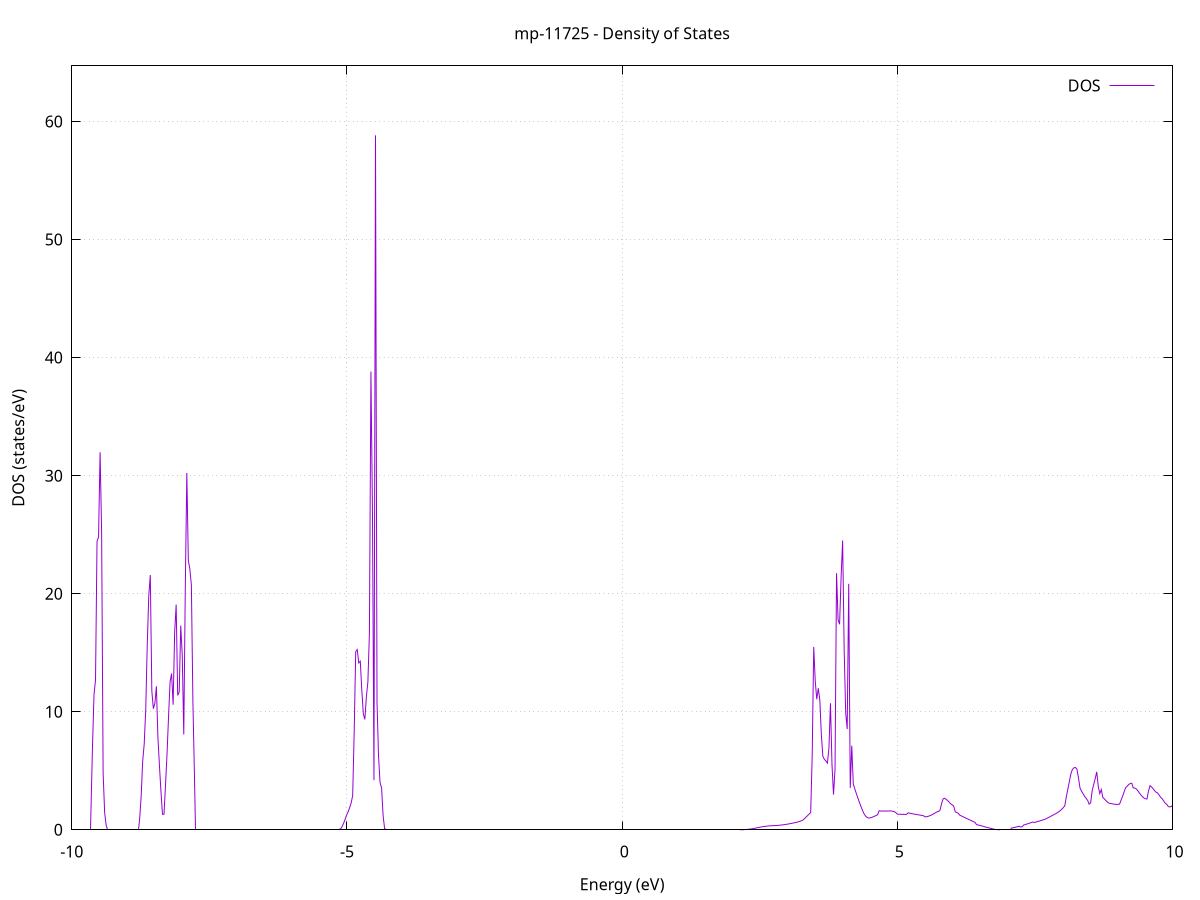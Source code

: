 set title 'mp-11725 - Density of States'
set xlabel 'Energy (eV)'
set ylabel 'DOS (states/eV)'
set grid
set xrange [-10:10]
set yrange [0:64.714]
set xzeroaxis lt -1
set terminal png size 800,600
set output 'mp-11725_dos_gnuplot.png'
plot '-' using 1:2 with lines title 'DOS'
-27.318900 0.000000
-27.291200 0.000000
-27.263600 0.000000
-27.235900 0.000000
-27.208300 0.000000
-27.180600 0.000000
-27.153000 0.000000
-27.125300 0.000000
-27.097700 0.000000
-27.070000 0.000000
-27.042400 0.000000
-27.014700 0.000000
-26.987100 0.000000
-26.959400 0.000000
-26.931800 0.000000
-26.904100 0.000000
-26.876500 0.000000
-26.848800 0.000000
-26.821200 0.000000
-26.793500 0.000000
-26.765900 0.000000
-26.738300 0.000000
-26.710600 0.000000
-26.683000 0.000000
-26.655300 0.000000
-26.627700 0.000000
-26.600000 0.000000
-26.572400 0.000000
-26.544700 0.000000
-26.517100 0.000000
-26.489400 0.000000
-26.461800 0.000000
-26.434100 0.000000
-26.406500 0.000000
-26.378800 0.000000
-26.351200 0.000000
-26.323500 0.000000
-26.295900 0.000000
-26.268200 0.000000
-26.240600 0.000000
-26.212900 0.000000
-26.185300 0.000000
-26.157600 0.000000
-26.130000 0.000000
-26.102300 0.000000
-26.074700 0.000000
-26.047100 0.000000
-26.019400 0.000000
-25.991800 0.000000
-25.964100 0.000000
-25.936500 0.000000
-25.908800 0.000000
-25.881200 0.000000
-25.853500 0.000000
-25.825900 0.000000
-25.798200 0.000000
-25.770600 0.000000
-25.742900 0.000000
-25.715300 0.000000
-25.687600 0.000000
-25.660000 0.000000
-25.632300 0.000000
-25.604700 0.000000
-25.577000 0.000000
-25.549400 0.000000
-25.521700 0.000000
-25.494100 0.000000
-25.466400 0.000000
-25.438800 0.000000
-25.411100 0.000000
-25.383500 0.000000
-25.355900 0.000000
-25.328200 0.000000
-25.300600 0.000000
-25.272900 0.000000
-25.245300 0.000000
-25.217600 0.000000
-25.190000 0.000000
-25.162300 0.000000
-25.134700 0.000000
-25.107000 0.000000
-25.079400 0.000000
-25.051700 0.000000
-25.024100 0.000000
-24.996400 0.000000
-24.968800 0.000000
-24.941100 0.000000
-24.913500 0.000000
-24.885800 0.000000
-24.858200 0.000000
-24.830500 0.000000
-24.802900 0.098600
-24.775200 7.935600
-24.747600 16.308300
-24.719900 32.696900
-24.692300 144.004500
-24.664700 15.742700
-24.637000 0.000000
-24.609400 0.000000
-24.581700 0.000000
-24.554100 0.000000
-24.526400 0.000000
-24.498800 0.000000
-24.471100 0.000000
-24.443500 0.000000
-24.415800 0.000000
-24.388200 0.000000
-24.360500 0.000000
-24.332900 0.000000
-24.305200 0.000000
-24.277600 0.000000
-24.249900 0.000000
-24.222300 0.000000
-24.194600 0.000000
-24.167000 0.000000
-24.139300 0.000000
-24.111700 0.000000
-24.084000 0.000000
-24.056400 0.000000
-24.028700 0.000000
-24.001100 0.000000
-23.973500 0.000000
-23.945800 0.000000
-23.918200 0.000000
-23.890500 0.000000
-23.862900 0.000000
-23.835200 0.000000
-23.807600 0.000000
-23.779900 0.000000
-23.752300 0.000000
-23.724600 0.000000
-23.697000 0.000000
-23.669300 0.000000
-23.641700 0.000000
-23.614000 0.000000
-23.586400 0.000000
-23.558700 0.000000
-23.531100 0.000000
-23.503400 0.000000
-23.475800 0.000000
-23.448100 0.000000
-23.420500 0.000000
-23.392800 0.000000
-23.365200 0.000000
-23.337600 0.000000
-23.309900 0.000000
-23.282300 0.000000
-23.254600 0.000000
-23.227000 0.000000
-23.199300 0.000000
-23.171700 0.000000
-23.144000 0.000000
-23.116400 0.000000
-23.088700 0.000000
-23.061100 0.000000
-23.033400 0.000000
-23.005800 0.000000
-22.978100 0.000000
-22.950500 0.000000
-22.922800 0.000000
-22.895200 0.000000
-22.867500 0.000000
-22.839900 0.000000
-22.812200 0.000000
-22.784600 0.000000
-22.756900 0.000000
-22.729300 0.000000
-22.701600 0.000000
-22.674000 0.000000
-22.646400 0.000000
-22.618700 0.000000
-22.591100 0.000000
-22.563400 0.000000
-22.535800 0.000000
-22.508100 0.000000
-22.480500 0.000000
-22.452800 0.000000
-22.425200 0.000000
-22.397500 0.000000
-22.369900 0.000000
-22.342200 0.000000
-22.314600 0.000000
-22.286900 0.000000
-22.259300 0.000000
-22.231600 0.000000
-22.204000 0.000000
-22.176300 0.000000
-22.148700 0.000000
-22.121000 0.000000
-22.093400 0.000000
-22.065700 0.000000
-22.038100 0.000000
-22.010400 0.000000
-21.982800 0.000000
-21.955200 0.000000
-21.927500 0.000000
-21.899900 0.000000
-21.872200 0.000000
-21.844600 0.000000
-21.816900 0.000000
-21.789300 0.000000
-21.761600 0.000000
-21.734000 0.000000
-21.706300 0.000000
-21.678700 0.000000
-21.651000 0.000000
-21.623400 0.000000
-21.595700 0.000000
-21.568100 0.000000
-21.540400 0.000000
-21.512800 0.000000
-21.485100 0.000000
-21.457500 0.000000
-21.429800 0.000000
-21.402200 0.000000
-21.374500 0.000000
-21.346900 0.000000
-21.319200 0.000000
-21.291600 0.000000
-21.264000 0.000000
-21.236300 0.000000
-21.208700 0.000000
-21.181000 0.000000
-21.153400 0.000000
-21.125700 0.000000
-21.098100 0.000000
-21.070400 0.000000
-21.042800 0.000000
-21.015100 0.000000
-20.987500 0.000000
-20.959800 0.000000
-20.932200 0.000000
-20.904500 0.000000
-20.876900 0.000000
-20.849200 0.000000
-20.821600 0.000000
-20.793900 0.000000
-20.766300 0.000000
-20.738600 0.000000
-20.711000 0.000000
-20.683300 0.000000
-20.655700 0.000000
-20.628000 0.000000
-20.600400 0.000000
-20.572800 0.000000
-20.545100 0.000000
-20.517500 0.000000
-20.489800 0.000000
-20.462200 0.000000
-20.434500 0.000000
-20.406900 0.000000
-20.379200 0.000000
-20.351600 0.000000
-20.323900 0.000000
-20.296300 0.000000
-20.268600 0.000000
-20.241000 0.000000
-20.213300 0.000000
-20.185700 0.000000
-20.158000 0.000000
-20.130400 0.000000
-20.102700 0.000000
-20.075100 0.000000
-20.047400 0.000000
-20.019800 0.000000
-19.992100 0.000000
-19.964500 0.000000
-19.936800 0.000000
-19.909200 0.000000
-19.881600 0.000000
-19.853900 0.000000
-19.826300 0.000000
-19.798600 0.000000
-19.771000 0.000000
-19.743300 0.000000
-19.715700 0.000000
-19.688000 0.000000
-19.660400 0.000000
-19.632700 0.000000
-19.605100 0.000000
-19.577400 0.000000
-19.549800 0.000000
-19.522100 0.000000
-19.494500 0.000000
-19.466800 0.000000
-19.439200 0.000000
-19.411500 0.000000
-19.383900 0.000000
-19.356200 0.000000
-19.328600 0.000000
-19.300900 0.000000
-19.273300 0.000000
-19.245600 0.000000
-19.218000 0.000000
-19.190400 0.000000
-19.162700 0.000000
-19.135100 0.000000
-19.107400 0.000000
-19.079800 0.000000
-19.052100 0.000000
-19.024500 0.000000
-18.996800 0.000000
-18.969200 0.000000
-18.941500 0.000000
-18.913900 0.000000
-18.886200 0.000000
-18.858600 0.000000
-18.830900 0.000000
-18.803300 0.000000
-18.775600 0.000000
-18.748000 0.000000
-18.720300 0.000000
-18.692700 0.000000
-18.665000 0.000000
-18.637400 0.000000
-18.609700 0.000000
-18.582100 0.000000
-18.554400 0.000000
-18.526800 0.000000
-18.499200 0.000000
-18.471500 0.000000
-18.443900 0.000000
-18.416200 0.000000
-18.388600 0.000000
-18.360900 0.000000
-18.333300 0.000000
-18.305600 0.000000
-18.278000 0.000000
-18.250300 0.000000
-18.222700 0.000000
-18.195000 0.000000
-18.167400 0.000000
-18.139700 0.000000
-18.112100 0.000000
-18.084400 0.000000
-18.056800 0.000000
-18.029100 0.000000
-18.001500 0.000000
-17.973800 0.000000
-17.946200 0.000000
-17.918500 0.000000
-17.890900 0.000000
-17.863200 0.000000
-17.835600 0.000000
-17.808000 0.000000
-17.780300 0.000000
-17.752700 0.000000
-17.725000 0.000000
-17.697400 0.000000
-17.669700 0.000000
-17.642100 0.000000
-17.614400 0.000000
-17.586800 0.000000
-17.559100 0.000000
-17.531500 0.000000
-17.503800 0.000000
-17.476200 0.000000
-17.448500 0.000000
-17.420900 0.000000
-17.393200 0.000000
-17.365600 0.000000
-17.337900 0.000000
-17.310300 0.000000
-17.282600 0.000000
-17.255000 0.000000
-17.227300 0.000000
-17.199700 0.000000
-17.172000 0.000000
-17.144400 0.000000
-17.116800 0.000000
-17.089100 0.000000
-17.061500 0.000000
-17.033800 0.000000
-17.006200 0.000000
-16.978500 0.000000
-16.950900 0.000000
-16.923200 0.000000
-16.895600 0.000000
-16.867900 0.000000
-16.840300 0.000000
-16.812600 0.000000
-16.785000 0.000000
-16.757300 0.000000
-16.729700 0.000000
-16.702000 0.000000
-16.674400 0.000000
-16.646700 0.000000
-16.619100 0.000000
-16.591400 0.000000
-16.563800 0.000000
-16.536100 0.000000
-16.508500 0.000000
-16.480800 0.000000
-16.453200 0.000000
-16.425600 0.000000
-16.397900 0.000000
-16.370300 0.000000
-16.342600 0.000000
-16.315000 0.000000
-16.287300 0.000000
-16.259700 0.000000
-16.232000 0.000000
-16.204400 0.000000
-16.176700 0.000000
-16.149100 0.000000
-16.121400 0.000000
-16.093800 0.000000
-16.066100 0.000000
-16.038500 0.000000
-16.010800 0.000000
-15.983200 0.000000
-15.955500 0.000000
-15.927900 0.000000
-15.900200 0.000000
-15.872600 0.000000
-15.844900 0.000000
-15.817300 0.000000
-15.789600 0.000000
-15.762000 0.000000
-15.734400 0.000000
-15.706700 0.000000
-15.679100 0.000000
-15.651400 0.000000
-15.623800 0.000000
-15.596100 0.000000
-15.568500 0.000000
-15.540800 0.000000
-15.513200 0.000000
-15.485500 0.000000
-15.457900 0.000000
-15.430200 0.000000
-15.402600 0.000000
-15.374900 0.000000
-15.347300 0.000000
-15.319600 0.000000
-15.292000 0.000000
-15.264300 0.000000
-15.236700 0.000000
-15.209000 0.000000
-15.181400 0.000000
-15.153700 0.000000
-15.126100 0.000000
-15.098400 0.000000
-15.070800 0.000000
-15.043200 0.000000
-15.015500 0.000000
-14.987900 0.000000
-14.960200 0.000000
-14.932600 0.000000
-14.904900 0.000000
-14.877300 0.000000
-14.849600 0.000000
-14.822000 0.000000
-14.794300 0.000000
-14.766700 0.000000
-14.739000 0.000000
-14.711400 0.000000
-14.683700 0.000000
-14.656100 0.000000
-14.628400 0.000000
-14.600800 0.000000
-14.573100 0.000000
-14.545500 0.000000
-14.517800 0.000000
-14.490200 0.000000
-14.462500 0.000000
-14.434900 0.000000
-14.407200 0.000000
-14.379600 0.000000
-14.352000 0.000000
-14.324300 0.000000
-14.296700 0.000000
-14.269000 0.000000
-14.241400 0.000000
-14.213700 0.000000
-14.186100 0.000000
-14.158400 0.000000
-14.130800 0.000000
-14.103100 0.000000
-14.075500 0.000000
-14.047800 0.000000
-14.020200 0.000000
-13.992500 0.000000
-13.964900 0.000000
-13.937200 0.000000
-13.909600 0.000000
-13.881900 0.000000
-13.854300 0.000000
-13.826600 0.000000
-13.799000 0.000000
-13.771300 0.000000
-13.743700 0.000000
-13.716000 0.000000
-13.688400 0.000000
-13.660800 0.000000
-13.633100 0.000000
-13.605500 0.000000
-13.577800 0.000000
-13.550200 0.000000
-13.522500 0.000000
-13.494900 0.000000
-13.467200 0.000000
-13.439600 0.000000
-13.411900 0.000000
-13.384300 0.000000
-13.356600 0.000000
-13.329000 0.000000
-13.301300 0.000000
-13.273700 0.000000
-13.246000 0.000000
-13.218400 0.000000
-13.190700 0.000000
-13.163100 0.000000
-13.135400 0.000000
-13.107800 0.000000
-13.080100 0.000000
-13.052500 0.000000
-13.024800 0.000000
-12.997200 0.000000
-12.969600 0.000000
-12.941900 0.000000
-12.914300 0.000000
-12.886600 0.000000
-12.859000 0.000000
-12.831300 0.000000
-12.803700 0.000000
-12.776000 0.000000
-12.748400 0.000000
-12.720700 0.000000
-12.693100 0.000000
-12.665400 0.000000
-12.637800 0.000000
-12.610100 0.000000
-12.582500 0.000000
-12.554800 0.000000
-12.527200 0.000000
-12.499500 0.000000
-12.471900 0.000000
-12.444200 0.000000
-12.416600 0.000000
-12.388900 0.000000
-12.361300 0.000000
-12.333600 0.000000
-12.306000 0.000000
-12.278400 0.000000
-12.250700 0.000000
-12.223100 0.000000
-12.195400 0.000000
-12.167800 0.000000
-12.140100 0.000000
-12.112500 0.000000
-12.084800 0.000000
-12.057200 0.000000
-12.029500 0.000000
-12.001900 0.000000
-11.974200 0.000000
-11.946600 0.000000
-11.918900 0.000000
-11.891300 0.000000
-11.863600 0.000000
-11.836000 0.000000
-11.808300 0.000000
-11.780700 0.000000
-11.753000 0.000000
-11.725400 0.000000
-11.697700 0.000000
-11.670100 0.000000
-11.642400 0.000000
-11.614800 0.000000
-11.587200 0.000000
-11.559500 0.000000
-11.531900 0.000000
-11.504200 0.000000
-11.476600 0.000000
-11.448900 0.000000
-11.421300 0.000000
-11.393600 0.000000
-11.366000 0.000000
-11.338300 0.000000
-11.310700 0.000000
-11.283000 0.000000
-11.255400 0.000000
-11.227700 0.000000
-11.200100 0.000000
-11.172400 0.000000
-11.144800 0.000000
-11.117100 0.000000
-11.089500 0.000000
-11.061800 0.000000
-11.034200 0.000000
-11.006500 0.000000
-10.978900 0.000000
-10.951200 0.000000
-10.923600 0.000000
-10.896000 0.000000
-10.868300 0.000000
-10.840700 0.000000
-10.813000 0.000000
-10.785400 0.000000
-10.757700 0.000000
-10.730100 0.000000
-10.702400 0.000000
-10.674800 0.000000
-10.647100 0.000000
-10.619500 0.000000
-10.591800 0.000000
-10.564200 0.000000
-10.536500 0.000000
-10.508900 0.000000
-10.481200 0.000000
-10.453600 0.000000
-10.425900 0.000000
-10.398300 0.000000
-10.370600 0.000000
-10.343000 0.000000
-10.315300 0.000000
-10.287700 0.000000
-10.260000 0.000000
-10.232400 0.000000
-10.204800 0.000000
-10.177100 0.000000
-10.149500 0.000000
-10.121800 0.000000
-10.094200 0.000000
-10.066500 0.000000
-10.038900 0.000000
-10.011200 0.000000
-9.983600 0.000000
-9.955900 0.000000
-9.928300 0.000000
-9.900600 0.000000
-9.873000 0.000000
-9.845300 0.000000
-9.817700 0.000000
-9.790000 0.000000
-9.762400 0.000000
-9.734700 0.000000
-9.707100 0.000000
-9.679400 0.000000
-9.651800 0.000000
-9.624100 7.008700
-9.596500 11.440100
-9.568900 12.681500
-9.541200 24.436700
-9.513600 24.807300
-9.485900 31.984900
-9.458300 25.353500
-9.430600 4.785500
-9.403000 1.455000
-9.375300 0.377700
-9.347700 0.000000
-9.320000 0.000000
-9.292400 0.000000
-9.264700 0.000000
-9.237100 0.000000
-9.209400 0.000000
-9.181800 0.000000
-9.154100 0.000000
-9.126500 0.000000
-9.098800 0.000000
-9.071200 0.000000
-9.043500 0.000000
-9.015900 0.000000
-8.988200 0.000000
-8.960600 0.000000
-8.932900 0.000000
-8.905300 0.000000
-8.877700 0.000000
-8.850000 0.000000
-8.822400 0.000000
-8.794700 0.000000
-8.767100 0.913100
-8.739400 2.834100
-8.711800 5.819800
-8.684100 7.278600
-8.656500 10.161600
-8.628800 15.682300
-8.601200 19.824900
-8.573500 21.579900
-8.545900 11.773800
-8.518200 10.262100
-8.490600 10.703100
-8.462900 12.158400
-8.435300 7.844600
-8.407600 5.452000
-8.380000 3.256800
-8.352300 1.309400
-8.324700 1.319800
-8.297000 3.795800
-8.269400 6.435800
-8.241700 9.596300
-8.214100 12.533800
-8.186500 13.233300
-8.158800 10.592400
-8.131200 16.696200
-8.103500 19.072200
-8.075900 11.381700
-8.048200 11.673200
-8.020600 17.297800
-7.992900 14.780400
-7.965300 8.071900
-7.937600 20.463600
-7.910000 30.229200
-7.882300 22.798600
-7.854700 22.087800
-7.827000 20.724400
-7.799400 10.829000
-7.771700 4.698000
-7.744100 0.000000
-7.716400 0.000000
-7.688800 0.000000
-7.661100 0.000000
-7.633500 0.000000
-7.605800 0.000000
-7.578200 0.000000
-7.550500 0.000000
-7.522900 0.000000
-7.495300 0.000000
-7.467600 0.000000
-7.440000 0.000000
-7.412300 0.000000
-7.384700 0.000000
-7.357000 0.000000
-7.329400 0.000000
-7.301700 0.000000
-7.274100 0.000000
-7.246400 0.000000
-7.218800 0.000000
-7.191100 0.000000
-7.163500 0.000000
-7.135800 0.000000
-7.108200 0.000000
-7.080500 0.000000
-7.052900 0.000000
-7.025200 0.000000
-6.997600 0.000000
-6.969900 0.000000
-6.942300 0.000000
-6.914600 0.000000
-6.887000 0.000000
-6.859300 0.000000
-6.831700 0.000000
-6.804100 0.000000
-6.776400 0.000000
-6.748800 0.000000
-6.721100 0.000000
-6.693500 0.000000
-6.665800 0.000000
-6.638200 0.000000
-6.610500 0.000000
-6.582900 0.000000
-6.555200 0.000000
-6.527600 0.000000
-6.499900 0.000000
-6.472300 0.000000
-6.444600 0.000000
-6.417000 0.000000
-6.389300 0.000000
-6.361700 0.000000
-6.334000 0.000000
-6.306400 0.000000
-6.278700 0.000000
-6.251100 0.000000
-6.223400 0.000000
-6.195800 0.000000
-6.168100 0.000000
-6.140500 0.000000
-6.112900 0.000000
-6.085200 0.000000
-6.057600 0.000000
-6.029900 0.000000
-6.002300 0.000000
-5.974600 0.000000
-5.947000 0.000000
-5.919300 0.000000
-5.891700 0.000000
-5.864000 0.000000
-5.836400 0.000000
-5.808700 0.000000
-5.781100 0.000000
-5.753400 0.000000
-5.725800 0.000000
-5.698100 0.000000
-5.670500 0.000000
-5.642800 0.000000
-5.615200 0.000000
-5.587500 0.000000
-5.559900 0.000000
-5.532200 0.000000
-5.504600 0.000000
-5.476900 0.000000
-5.449300 0.000000
-5.421700 0.000000
-5.394000 0.000000
-5.366400 0.000000
-5.338700 0.000000
-5.311100 0.000000
-5.283400 0.000000
-5.255800 0.000000
-5.228100 0.000000
-5.200500 0.000000
-5.172800 0.000000
-5.145200 0.000100
-5.117500 0.068500
-5.089900 0.262000
-5.062200 0.536100
-5.034600 0.878700
-5.006900 1.245200
-4.979300 1.515100
-4.951600 1.870800
-4.924000 2.265200
-4.896300 2.895900
-4.868700 8.314200
-4.841000 15.090300
-4.813400 15.263500
-4.785700 14.132400
-4.758100 14.282500
-4.730500 11.818000
-4.702800 9.824800
-4.675200 9.351700
-4.647500 11.253200
-4.619900 12.535500
-4.592200 16.626200
-4.564600 38.817000
-4.536900 27.107600
-4.509300 4.206500
-4.481600 58.830600
-4.454000 10.802700
-4.426300 6.227400
-4.398700 3.995400
-4.371000 3.540700
-4.343400 1.196600
-4.315700 0.084700
-4.288100 0.000000
-4.260400 0.000000
-4.232800 0.000000
-4.205100 0.000000
-4.177500 0.000000
-4.149800 0.000000
-4.122200 0.000000
-4.094500 0.000000
-4.066900 0.000000
-4.039300 0.000000
-4.011600 0.000000
-3.984000 0.000000
-3.956300 0.000000
-3.928700 0.000000
-3.901000 0.000000
-3.873400 0.000000
-3.845700 0.000000
-3.818100 0.000000
-3.790400 0.000000
-3.762800 0.000000
-3.735100 0.000000
-3.707500 0.000000
-3.679800 0.000000
-3.652200 0.000000
-3.624500 0.000000
-3.596900 0.000000
-3.569200 0.000000
-3.541600 0.000000
-3.513900 0.000000
-3.486300 0.000000
-3.458600 0.000000
-3.431000 0.000000
-3.403300 0.000000
-3.375700 0.000000
-3.348100 0.000000
-3.320400 0.000000
-3.292800 0.000000
-3.265100 0.000000
-3.237500 0.000000
-3.209800 0.000000
-3.182200 0.000000
-3.154500 0.000000
-3.126900 0.000000
-3.099200 0.000000
-3.071600 0.000000
-3.043900 0.000000
-3.016300 0.000000
-2.988600 0.000000
-2.961000 0.000000
-2.933300 0.000000
-2.905700 0.000000
-2.878000 0.000000
-2.850400 0.000000
-2.822700 0.000000
-2.795100 0.000000
-2.767400 0.000000
-2.739800 0.000000
-2.712100 0.000000
-2.684500 0.000000
-2.656900 0.000000
-2.629200 0.000000
-2.601600 0.000000
-2.573900 0.000000
-2.546300 0.000000
-2.518600 0.000000
-2.491000 0.000000
-2.463300 0.000000
-2.435700 0.000000
-2.408000 0.000000
-2.380400 0.000000
-2.352700 0.000000
-2.325100 0.000000
-2.297400 0.000000
-2.269800 0.000000
-2.242100 0.000000
-2.214500 0.000000
-2.186800 0.000000
-2.159200 0.000000
-2.131500 0.000000
-2.103900 0.000000
-2.076200 0.000000
-2.048600 0.000000
-2.020900 0.000000
-1.993300 0.000000
-1.965700 0.000000
-1.938000 0.000000
-1.910400 0.000000
-1.882700 0.000000
-1.855100 0.000000
-1.827400 0.000000
-1.799800 0.000000
-1.772100 0.000000
-1.744500 0.000000
-1.716800 0.000000
-1.689200 0.000000
-1.661500 0.000000
-1.633900 0.000000
-1.606200 0.000000
-1.578600 0.000000
-1.550900 0.000000
-1.523300 0.000000
-1.495600 0.000000
-1.468000 0.000000
-1.440300 0.000000
-1.412700 0.000000
-1.385000 0.000000
-1.357400 0.000000
-1.329700 0.000000
-1.302100 0.000000
-1.274500 0.000000
-1.246800 0.000000
-1.219200 0.000000
-1.191500 0.000000
-1.163900 0.000000
-1.136200 0.000000
-1.108600 0.000000
-1.080900 0.000000
-1.053300 0.000000
-1.025600 0.000000
-0.998000 0.000000
-0.970300 0.000000
-0.942700 0.000000
-0.915000 0.000000
-0.887400 0.000000
-0.859700 0.000000
-0.832100 0.000000
-0.804400 0.000000
-0.776800 0.000000
-0.749100 0.000000
-0.721500 0.000000
-0.693800 0.000000
-0.666200 0.000000
-0.638500 0.000000
-0.610900 0.000000
-0.583300 0.000000
-0.555600 0.000000
-0.528000 0.000000
-0.500300 0.000000
-0.472700 0.000000
-0.445000 0.000000
-0.417400 0.000000
-0.389700 0.000000
-0.362100 0.000000
-0.334400 0.000000
-0.306800 0.000000
-0.279100 0.000000
-0.251500 0.000000
-0.223800 0.000000
-0.196200 0.000000
-0.168500 0.000000
-0.140900 0.000000
-0.113200 0.000000
-0.085600 0.000000
-0.057900 0.000000
-0.030300 0.000000
-0.002600 0.000000
0.025000 0.000000
0.052700 0.000000
0.080300 0.000000
0.107900 0.000000
0.135600 0.000000
0.163200 0.000000
0.190900 0.000000
0.218500 0.000000
0.246200 0.000000
0.273800 0.000000
0.301500 0.000000
0.329100 0.000000
0.356800 0.000000
0.384400 0.000000
0.412100 0.000000
0.439700 0.000000
0.467400 0.000000
0.495000 0.000000
0.522700 0.000000
0.550300 0.000000
0.578000 0.000000
0.605600 0.000000
0.633300 0.000000
0.660900 0.000000
0.688600 0.000000
0.716200 0.000000
0.743900 0.000000
0.771500 0.000000
0.799100 0.000000
0.826800 0.000000
0.854400 0.000000
0.882100 0.000000
0.909700 0.000000
0.937400 0.000000
0.965000 0.000000
0.992700 0.000000
1.020300 0.000000
1.048000 0.000000
1.075600 0.000000
1.103300 0.000000
1.130900 0.000000
1.158600 0.000000
1.186200 0.000000
1.213900 0.000000
1.241500 0.000000
1.269200 0.000000
1.296800 0.000000
1.324500 0.000000
1.352100 0.000000
1.379800 0.000000
1.407400 0.000000
1.435100 0.000000
1.462700 0.000000
1.490300 0.000000
1.518000 0.000000
1.545600 0.000000
1.573300 0.000000
1.600900 0.000000
1.628600 0.000000
1.656200 0.000000
1.683900 0.000000
1.711500 0.000000
1.739200 0.000000
1.766800 0.000000
1.794500 0.000000
1.822100 0.000000
1.849800 0.000000
1.877400 0.000000
1.905100 0.000000
1.932700 0.000000
1.960400 0.000000
1.988000 0.000000
2.015700 0.000000
2.043300 0.000000
2.071000 0.000000
2.098600 0.000000
2.126300 0.000000
2.153900 0.000500
2.181500 0.003400
2.209200 0.008900
2.236800 0.016900
2.264500 0.027400
2.292100 0.040500
2.319800 0.056200
2.347400 0.074400
2.375100 0.095100
2.402700 0.118400
2.430400 0.144300
2.458000 0.172800
2.485700 0.200700
2.513300 0.226300
2.541000 0.249600
2.568600 0.270600
2.596300 0.289300
2.623900 0.305600
2.651600 0.319700
2.679200 0.331400
2.706900 0.340900
2.734500 0.348000
2.762200 0.353100
2.789800 0.360000
2.817500 0.368700
2.845100 0.379400
2.872700 0.391900
2.900400 0.406400
2.928000 0.422800
2.955700 0.441100
2.983300 0.461300
3.011000 0.483400
3.038600 0.506800
3.066300 0.531600
3.093900 0.557600
3.121600 0.584900
3.149200 0.613600
3.176900 0.643500
3.204500 0.678100
3.232200 0.719700
3.259800 0.768400
3.287500 0.830900
3.315100 0.953700
3.342800 1.078400
3.370400 1.205000
3.398100 1.333500
3.425700 1.463800
3.453400 6.272100
3.481000 15.490500
3.508700 12.580500
3.536300 11.056100
3.563900 11.991700
3.591600 11.015200
3.619200 8.103900
3.646900 6.212700
3.674500 5.968400
3.702200 5.826600
3.729800 5.644400
3.757500 6.922900
3.785100 10.724600
3.812800 5.538900
3.840400 2.979300
3.868100 5.135900
3.895700 21.740300
3.923400 17.787000
3.951000 17.409700
3.978700 21.409300
4.006300 24.504600
4.034000 15.282500
4.061600 9.914800
4.089300 8.534600
4.116900 20.836700
4.144600 3.547300
4.172200 7.120500
4.199800 3.874800
4.227500 3.464500
4.255100 3.069700
4.282800 2.692500
4.310400 2.334300
4.338100 1.993400
4.365700 1.660200
4.393400 1.372100
4.421000 1.173500
4.448700 1.056600
4.476300 0.992400
4.504000 1.005700
4.531600 1.040800
4.559300 1.094100
4.586900 1.150800
4.614600 1.211000
4.642200 1.274500
4.669900 1.617400
4.697500 1.590400
4.725200 1.588900
4.752800 1.588400
4.780500 1.588900
4.808100 1.590300
4.835800 1.592600
4.863400 1.595900
4.891000 1.600200
4.918700 1.562400
4.946300 1.532200
4.974000 1.444500
5.001600 1.321600
5.029300 1.318400
5.056900 1.315000
5.084600 1.311500
5.112200 1.307700
5.139900 1.303800
5.167500 1.299700
5.195200 1.436800
5.222800 1.409500
5.250500 1.379300
5.278100 1.354500
5.305800 1.330300
5.333400 1.306700
5.361100 1.283900
5.388700 1.261600
5.416400 1.240100
5.444000 1.219200
5.471700 1.198900
5.499300 1.103300
5.527000 1.097300
5.554600 1.132300
5.582200 1.176400
5.609900 1.230200
5.637500 1.294000
5.665200 1.368500
5.692800 1.443100
5.720500 1.514100
5.748100 1.549400
5.775800 1.654500
5.803400 2.203000
5.831100 2.613000
5.858700 2.676400
5.886400 2.584000
5.914000 2.473400
5.941700 2.344500
5.969300 2.197200
5.997000 2.110900
6.024600 2.005700
6.052300 1.528100
6.079900 1.463300
6.107600 1.397700
6.135200 1.235700
6.162900 1.175700
6.190500 1.114600
6.218200 1.053400
6.245800 0.992300
6.273400 0.931000
6.301100 0.869700
6.328700 0.808300
6.356400 0.747400
6.384000 0.686800
6.411700 0.626700
6.439300 0.432400
6.467000 0.405700
6.494600 0.377800
6.522300 0.346000
6.549900 0.310500
6.577600 0.271100
6.605200 0.229500
6.632900 0.198400
6.660500 0.166100
6.688200 0.132600
6.715800 0.097800
6.743500 0.065200
6.771100 0.039100
6.798800 0.019600
6.826400 0.006800
6.854100 0.000600
6.881700 0.000000
6.909400 0.000000
6.937000 0.000000
6.964600 0.000000
6.992300 0.000000
7.019900 0.000000
7.047600 0.000000
7.075200 0.146300
7.102900 0.174100
7.130500 0.203400
7.158200 0.234300
7.185800 0.266800
7.213500 0.300800
7.241100 0.237500
7.268800 0.256000
7.296400 0.404300
7.324100 0.443000
7.351700 0.483000
7.379400 0.524400
7.407000 0.567100
7.434700 0.611200
7.462300 0.656600
7.490000 0.616700
7.517600 0.652600
7.545300 0.689500
7.572900 0.727200
7.600600 0.765800
7.628200 0.805400
7.655800 0.845900
7.683500 0.890700
7.711100 0.953900
7.738800 1.018800
7.766400 1.085500
7.794100 1.154000
7.821700 1.224300
7.849400 1.294900
7.877000 1.360200
7.904700 1.434200
7.932300 1.521800
7.960000 1.623600
7.987600 1.736200
8.015300 1.869600
8.042900 2.031900
8.070600 2.793500
8.098200 3.432700
8.125900 4.079500
8.153500 4.733700
8.181200 5.106000
8.208800 5.248500
8.236500 5.276600
8.264100 5.133300
8.291800 4.390000
8.319400 3.538600
8.347000 3.284500
8.374700 3.053100
8.402300 2.844200
8.430000 2.657900
8.457600 2.496000
8.485300 2.170000
8.512900 2.281100
8.540600 3.307100
8.568200 3.840200
8.595900 4.336900
8.623500 4.907900
8.651200 3.673500
8.678800 3.060800
8.706500 3.406800
8.734100 2.750700
8.761800 2.619400
8.789400 2.475600
8.817100 2.348000
8.844700 2.257400
8.872400 2.230100
8.900000 2.203800
8.927700 2.179900
8.955300 2.159500
8.983000 2.148800
9.010600 2.149100
9.038200 2.176600
9.065900 2.511000
9.093500 2.845700
9.121200 3.213200
9.148800 3.573100
9.176500 3.686300
9.204100 3.833200
9.231800 3.919100
9.259400 3.944000
9.287100 3.543200
9.314700 3.541700
9.342400 3.455400
9.370000 3.302400
9.397700 3.121000
9.425300 2.956300
9.453000 2.811800
9.480600 2.690800
9.508300 2.626200
9.535900 2.607600
9.563600 3.274900
9.591200 3.732200
9.618900 3.628400
9.646500 3.489400
9.674200 3.317600
9.701800 3.181900
9.729400 3.118000
9.757100 2.942400
9.784700 2.752300
9.812400 2.630500
9.840000 2.450300
9.867700 2.247700
9.895300 2.154600
9.923000 1.970300
9.950600 1.932100
9.978300 1.974000
10.005900 2.080000
10.033600 2.223900
10.061200 2.377900
10.088900 2.445000
10.116500 2.456400
10.144200 3.036900
10.171800 3.043800
10.199500 3.037400
10.227100 3.017700
10.254800 2.984600
10.282400 2.028800
10.310100 1.999400
10.337700 1.986800
10.365400 1.991700
10.393000 1.996800
10.420600 2.002100
10.448300 2.012100
10.475900 2.024700
10.503600 2.110800
10.531200 2.336600
10.558900 2.563900
10.586500 2.751400
10.614200 2.922300
10.641800 3.025100
10.669500 2.950100
10.697100 2.692500
10.724800 2.401700
10.752400 2.186300
10.780100 2.195700
10.807700 2.245600
10.835400 2.311300
10.863000 2.555600
10.890700 3.212300
10.918300 2.752500
10.946000 2.956100
10.973600 3.291600
11.001300 3.578400
11.028900 3.726900
11.056600 2.893800
11.084200 2.701900
11.111800 2.684100
11.139500 2.316600
11.167100 2.259400
11.194800 2.190700
11.222400 2.164300
11.250100 2.187800
11.277700 2.223500
11.305400 2.271300
11.333000 2.331200
11.360700 2.403300
11.388300 2.467900
11.416000 2.520200
11.443600 2.557900
11.471300 2.537800
11.498900 2.480000
11.526600 2.421300
11.554200 2.361500
11.581900 2.300700
11.609500 2.238900
11.637200 2.317300
11.664800 2.274800
11.692500 2.204800
11.720100 2.116700
11.747800 2.046200
11.775400 1.936000
11.803000 1.819200
11.830700 2.420900
11.858300 2.473000
11.886000 2.469200
11.913600 2.423500
11.941300 2.335800
11.968900 2.546700
11.996600 2.386900
12.024200 2.301000
12.051900 2.191400
12.079500 2.097000
12.107200 2.017100
12.134800 1.946600
12.162500 1.889000
12.190100 1.853300
12.217800 1.865400
12.245400 1.883500
12.273100 1.909600
12.300700 1.938500
12.328400 1.942300
12.356000 1.923000
12.383700 1.896200
12.411300 1.878500
12.439000 1.870100
12.466600 1.869800
12.494200 1.880400
12.521900 1.900100
12.549500 1.919300
12.577200 1.939600
12.604800 1.948600
12.632500 1.952400
12.660100 1.918300
12.687800 1.905800
12.715400 1.895500
12.743100 1.887500
12.770700 1.881800
12.798400 1.878300
12.826000 1.860100
12.853700 1.864300
12.881300 1.869600
12.909000 1.875900
12.936600 1.895100
12.964300 1.902800
12.991900 1.930800
13.019600 1.957800
13.047200 2.096900
13.074900 2.162900
13.102500 2.230700
13.130200 2.305800
13.157800 2.437800
13.185400 2.688700
13.213100 2.978000
13.240700 3.346000
13.268400 3.956600
13.296000 4.220600
13.323700 4.201900
13.351300 3.982200
13.379000 3.580900
13.406600 3.152000
13.434300 2.888000
13.461900 2.707700
13.489600 2.541100
13.517200 2.388200
13.544900 2.249100
13.572500 2.182400
13.600200 2.196500
13.627800 2.227200
13.655500 2.276000
13.683100 2.378400
13.710800 2.559300
13.738400 2.562000
13.766100 2.467400
13.793700 2.506500
13.821400 2.536700
13.849000 2.562800
13.876600 2.573200
13.904300 2.700800
13.931900 2.820000
13.959600 2.751500
13.987200 2.793000
14.014900 2.914800
14.042500 2.904200
14.070200 2.892400
14.097800 2.879500
14.125500 3.064500
14.153100 3.031100
14.180800 3.060600
14.208400 4.510200
14.236100 2.337500
14.263700 2.190900
14.291400 2.096800
14.319000 2.013900
14.346700 1.977300
14.374300 1.945500
14.402000 1.925400
14.429600 2.195400
14.457300 2.188100
14.484900 1.786800
14.512600 1.808800
14.540200 1.829000
14.567800 1.847100
14.595500 1.863300
14.623100 1.877500
14.650800 1.889800
14.678400 1.900100
14.706100 1.908400
14.733700 1.915400
14.761400 1.926900
14.789000 1.940600
14.816700 3.831400
14.844300 3.638400
14.872000 3.635200
14.899600 3.641400
14.927300 3.662100
14.954900 3.717200
14.982600 3.817600
15.010200 3.971700
15.037900 3.353700
15.065500 2.676600
15.093200 2.665400
15.120800 2.656200
15.148500 2.649200
15.176100 2.645000
15.203800 2.643800
15.231400 2.589500
15.259000 2.531400
15.286700 2.479700
15.314300 2.253500
15.342000 2.190400
15.369600 3.607700
15.397300 3.246600
15.424900 2.901300
15.452600 1.402000
15.480200 1.542800
15.507900 1.655800
15.535500 1.780500
15.563200 1.914600
15.590800 2.053100
15.618500 2.194400
15.646100 2.823200
15.673800 3.234400
15.701400 3.682000
15.729100 3.629800
15.756700 3.768900
15.784400 3.905400
15.812000 4.036300
15.839700 4.210500
15.867300 4.614000
15.895000 4.494800
15.922600 4.315500
15.950200 4.140200
15.977900 4.012700
16.005500 3.559100
16.033200 3.210600
16.060800 2.978300
16.088500 2.771300
16.116100 2.588400
16.143800 2.521300
16.171400 2.458200
16.199100 2.303000
16.226700 2.705700
16.254400 2.923500
16.282000 3.141400
16.309700 3.355800
16.337300 3.627600
16.365000 3.723900
16.392600 3.290200
16.420300 2.888600
16.447900 2.631800
16.475600 2.699200
16.503200 2.769100
16.530900 2.847300
16.558500 2.934000
16.586200 3.029200
16.613800 3.133000
16.641400 3.907200
16.669100 3.790300
16.696700 3.665100
16.724400 5.484000
16.752000 3.875600
16.779700 3.779600
16.807300 3.672200
16.835000 3.553200
16.862600 3.433600
16.890300 3.335400
16.917900 3.207200
16.945600 3.003300
16.973200 2.005400
17.000900 2.360700
17.028500 2.628800
17.056200 2.443900
17.083800 2.598400
17.111500 3.063900
17.139100 3.352200
17.166800 3.758600
17.194400 4.547700
17.222100 4.758100
17.249700 4.982300
17.277400 5.220100
17.305000 5.159500
17.332600 4.714800
17.360300 4.318000
17.387900 4.086000
17.415600 3.835100
17.443200 3.989000
17.470900 3.612100
17.498500 3.321600
17.526200 2.554900
17.553800 2.428000
17.581500 2.108100
17.609100 1.836700
17.636800 2.384900
17.664400 2.671900
17.692100 3.261500
17.719700 3.889600
17.747400 3.846100
17.775000 3.696600
17.802700 3.624800
17.830300 3.544500
17.858000 3.455600
17.885600 3.358300
17.913300 3.209700
17.940900 3.873600
17.968500 2.913900
17.996200 2.445400
18.023800 3.057000
18.051500 3.235900
18.079100 3.858800
18.106800 3.789900
18.134400 3.576800
18.162100 3.513000
18.189700 3.464100
18.217400 3.450500
18.245000 3.216900
18.272700 3.095000
18.300300 3.082500
18.328000 3.072100
18.355600 3.063900
18.383300 3.058300
18.410900 3.053200
18.438600 3.048000
18.466200 3.042700
18.493900 3.896800
18.521500 4.208700
18.549200 4.054000
18.576800 3.386000
18.604500 3.014700
18.632100 2.647400
18.659700 2.049400
18.687400 1.961300
18.715000 1.870800
18.742700 1.780400
18.770300 1.927100
18.798000 2.090600
18.825600 2.266900
18.853300 2.272200
18.880900 2.050600
18.908600 2.043700
18.936200 2.045800
18.963900 2.082500
18.991500 2.126400
19.019200 2.530800
19.046800 2.787700
19.074500 4.308800
19.102100 4.587200
19.129800 4.821100
19.157400 3.801000
19.185100 4.080600
19.212700 3.650700
19.240400 3.692800
19.268000 3.769800
19.295700 3.839900
19.323300 3.585900
19.350900 3.465500
19.378600 3.226600
19.406200 3.129400
19.433900 2.987500
19.461500 2.752700
19.489200 2.580000
19.516800 2.564200
19.544500 2.706800
19.572100 2.876000
19.599800 2.892700
19.627400 2.901000
19.655100 2.900900
19.682700 2.892300
19.710400 2.874400
19.738000 2.870000
19.765700 3.265700
19.793300 3.466000
19.821000 3.474700
19.848600 3.204600
19.876300 3.240300
19.903900 3.268700
19.931600 3.382400
19.959200 3.171300
19.986900 3.190500
20.014500 3.222200
20.042100 3.235400
20.069800 3.112100
20.097400 2.969600
20.125100 2.847000
20.152700 3.538900
20.180400 3.730100
20.208000 3.881300
20.235700 2.992600
20.263300 2.976100
20.291000 3.011900
20.318600 3.079400
20.346300 3.154200
20.373900 3.326200
20.401600 3.301600
20.429200 3.276200
20.456900 3.265700
20.484500 3.259100
20.512200 3.251800
20.539800 3.243700
20.567500 4.515000
20.595100 3.571200
20.622800 3.366400
20.650400 3.013200
20.678100 2.784300
20.705700 2.789100
20.733300 2.810800
20.761000 2.846200
20.788600 3.104800
20.816300 3.351500
20.843900 3.363900
20.871600 3.309000
20.899200 3.250500
20.926900 3.193400
20.954500 3.143400
20.982200 3.102400
21.009800 3.068900
21.037500 3.039900
21.065100 2.980300
21.092800 2.927200
21.120400 2.876200
21.148100 2.973900
21.175700 2.747700
21.203400 2.661500
21.231000 2.763800
21.258700 2.731500
21.286300 2.751500
21.314000 2.748000
21.341600 2.809200
21.369300 2.631400
21.396900 2.714500
21.424500 2.820900
21.452200 3.586500
21.479800 4.093700
21.507500 4.809300
21.535100 5.501600
21.562800 5.830300
21.590400 5.357900
21.618100 4.857600
21.645700 4.891000
21.673400 4.871800
21.701000 4.789600
21.728700 4.640700
21.756300 4.712700
21.784000 4.352100
21.811600 3.760300
21.839300 3.156200
21.866900 2.956600
21.894600 2.933100
21.922200 2.813100
21.949900 2.755800
21.977500 2.468500
22.005200 2.468600
22.032800 2.545600
22.060500 2.754800
22.088100 2.936600
22.115700 3.104500
22.143400 3.155200
22.171000 3.285300
22.198700 3.400000
22.226300 3.454900
22.254000 3.506800
22.281600 3.562900
22.309300 3.626600
22.336900 3.702200
22.364600 3.991400
22.392200 4.008400
22.419900 3.079300
22.447500 2.602100
22.475200 2.519000
22.502800 2.445100
22.530500 2.380400
22.558100 2.324900
22.585800 2.315800
22.613400 2.483800
22.641100 2.554500
22.668700 2.838000
22.696400 3.323000
22.724000 3.562400
22.751700 3.855600
22.779300 3.872500
22.806900 3.818600
22.834600 3.735200
22.862200 3.438900
22.889900 3.725800
22.917500 3.904600
22.945200 3.852300
22.972800 3.848000
23.000500 3.729900
23.028100 3.549900
23.055800 3.445800
23.083400 3.454700
23.111100 3.400000
23.138700 3.335600
23.166400 3.266200
23.194000 3.142700
23.221700 3.111300
23.249300 3.111400
23.277000 3.141900
23.304600 3.059800
23.332300 3.112800
23.359900 3.126500
23.387600 3.047100
23.415200 2.963000
23.442900 2.885800
23.470500 2.862600
23.498100 2.916000
23.525800 2.912900
23.553400 2.935600
23.581100 2.861000
23.608700 2.787500
23.636400 2.719200
23.664000 2.691800
23.691700 2.640100
23.719300 2.521600
23.747000 2.506000
23.774600 2.603200
23.802300 2.999000
23.829900 2.406600
23.857600 1.778300
23.885200 1.896700
23.912900 2.048600
23.940500 2.354300
23.968200 2.679300
23.995800 3.763500
24.023500 3.197400
24.051100 3.685600
24.078800 4.682400
24.106400 4.756400
24.134100 4.842900
24.161700 4.993600
24.189300 5.046200
24.217000 4.213500
24.244600 4.020600
24.272300 3.769000
24.299900 3.463000
24.327600 3.113600
24.355200 2.857000
24.382900 2.909400
24.410500 2.862700
24.438200 2.850200
24.465800 2.880700
24.493500 3.058700
24.521100 3.334800
24.548800 4.111700
24.576400 4.057900
24.604100 3.766200
24.631700 3.827800
24.659400 3.970200
24.687000 4.057500
24.714700 4.085500
24.742300 4.165500
24.770000 4.850700
24.797600 4.738300
24.825300 4.603000
24.852900 4.209100
24.880500 2.737300
24.908200 2.148500
24.935800 1.874300
24.963500 1.526800
24.991100 1.324600
25.018800 1.139500
25.046400 0.966300
25.074100 0.805500
25.101700 0.680700
25.129400 0.572100
25.157000 0.473500
25.184700 0.384900
25.212300 0.306300
25.240000 0.237600
25.267600 0.181100
25.295300 0.136300
25.322900 0.098100
25.350600 0.066700
25.378200 0.042000
25.405900 0.023900
25.433500 0.011100
25.461200 0.000800
25.488800 0.000000
25.516500 0.000000
25.544100 0.000000
25.571700 0.000000
25.599400 0.000000
25.627000 0.000000
25.654700 0.000000
25.682300 0.000000
25.710000 0.000000
25.737600 0.000000
25.765300 0.000000
25.792900 0.000000
25.820600 0.000000
25.848200 0.000000
25.875900 0.000000
25.903500 0.000000
25.931200 0.000000
25.958800 0.000000
25.986500 0.000000
26.014100 0.000000
26.041800 0.000000
26.069400 0.000000
26.097100 0.000000
26.124700 0.000000
26.152400 0.000000
26.180000 0.000000
26.207700 0.000000
26.235300 0.000000
26.262900 0.000000
26.290600 0.000000
26.318200 0.000000
26.345900 0.000000
26.373500 0.000000
26.401200 0.000000
26.428800 0.000000
26.456500 0.000000
26.484100 0.000000
26.511800 0.000000
26.539400 0.000000
26.567100 0.000000
26.594700 0.000000
26.622400 0.000000
26.650000 0.000000
26.677700 0.000000
26.705300 0.000000
26.733000 0.000000
26.760600 0.000000
26.788300 0.000000
26.815900 0.000000
26.843600 0.000000
26.871200 0.000000
26.898900 0.000000
26.926500 0.000000
26.954100 0.000000
26.981800 0.000000
27.009400 0.000000
27.037100 0.000000
27.064700 0.000000
27.092400 0.000000
27.120000 0.000000
27.147700 0.000000
27.175300 0.000000
27.203000 0.000000
27.230600 0.000000
27.258300 0.000000
27.285900 0.000000
27.313600 0.000000
27.341200 0.000000
27.368900 0.000000
27.396500 0.000000
27.424200 0.000000
27.451800 0.000000
27.479500 0.000000
27.507100 0.000000
27.534800 0.000000
27.562400 0.000000
27.590100 0.000000
27.617700 0.000000
27.645300 0.000000
27.673000 0.000000
27.700600 0.000000
27.728300 0.000000
27.755900 0.000000
27.783600 0.000000
27.811200 0.000000
27.838900 0.000000
27.866500 0.000000
27.894200 0.000000
27.921800 0.000000
27.949500 0.000000
27.977100 0.000000
e
